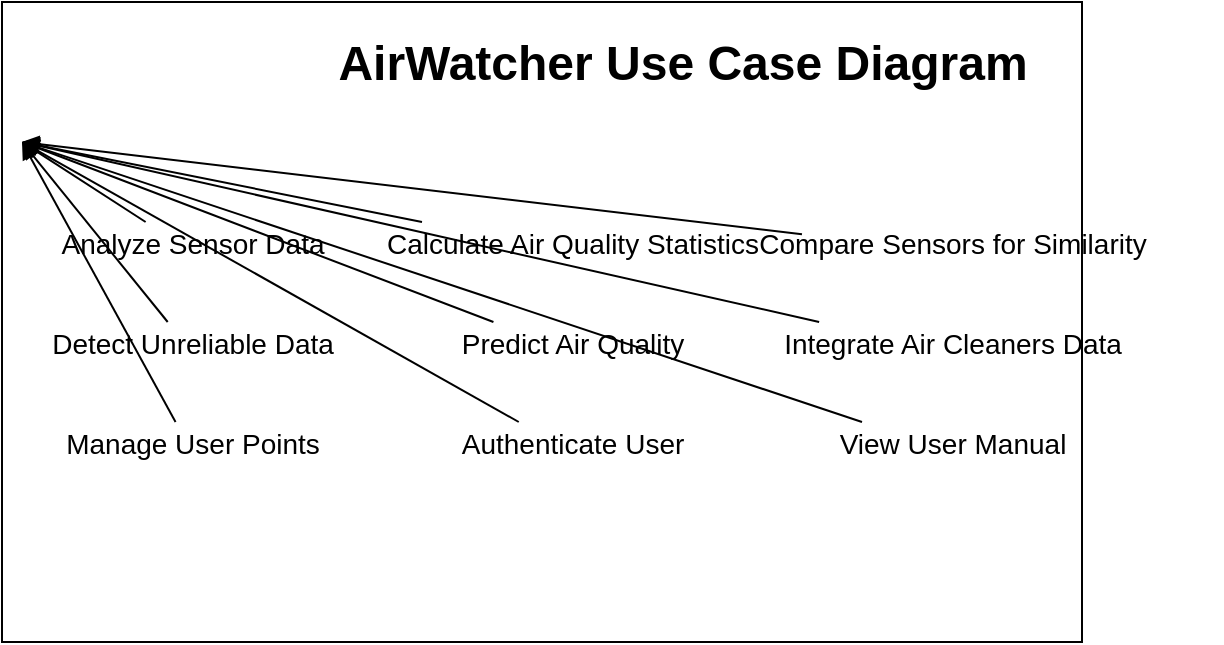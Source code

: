<mxfile version="14.5.1" type="google">
  <diagram name="Page-1" id="VQjZdTWsRmf2e59tX14D">
    <mxGraphModel dx="1338" dy="744" grid="1" gridSize="10" guides="1" tooltips="1" connect="1" arrows="1" fold="1" page="1" pageScale="1" pageWidth="827" pageHeight="1169" math="0" shadow="0">
      <root>
        <mxCell id="0" />
        <mxCell id="1" parent="0" />
        <mxCell id="2" value="" style="groupContainer" vertex="1" connectable="0" parent="1">
          <mxGeometry x="70" y="70" width="540" height="320" as="geometry" />
        </mxCell>
        <mxCell id="3" value="AirWatcher Use Case Diagram" style="text;html=1;strokeColor=none;fillColor=none;align=center;verticalAlign=middle;spacingTop=-8;fontSize=24;fontStyle=1;" vertex="1" parent="2">
          <mxGeometry x="70" y="20" width="540" height="30" as="geometry" />
        </mxCell>
        <mxCell id="4" value="" style="group" vertex="1" parent="2">
          <mxGeometry x="10" y="70" width="0" height="0" as="geometry" />
        </mxCell>
        <mxCell id="5" value="" style="group" vertex="1" parent="2">
          <mxGeometry x="10" y="100" width="520" height="200" as="geometry" />
        </mxCell>
        <mxCell id="6" value="Analyze Sensor Data" style="text;html=1;strokeColor=none;fillColor=none;align=center;verticalAlign=middle;spacingTop=-8;fontSize=14;" vertex="1" parent="2">
          <mxGeometry x="20" y="110" width="150" height="30" as="geometry" />
        </mxCell>
        <mxCell id="7" value="" style="endArrow=block;html=1;fillColor=#000000;dashed=0;strokeColor=#000000;" edge="1" parent="2" source="6" target="4">
          <mxGeometry relative="1" as="geometry" />
        </mxCell>
        <mxCell id="8" value="Calculate Air Quality Statistics" style="text;html=1;strokeColor=none;fillColor=none;align=center;verticalAlign=middle;spacingTop=-8;fontSize=14;" vertex="1" parent="2">
          <mxGeometry x="210" y="110" width="150" height="30" as="geometry" />
        </mxCell>
        <mxCell id="9" value="" style="endArrow=block;html=1;fillColor=#000000;dashed=0;strokeColor=#000000;" edge="1" parent="2" source="8" target="4">
          <mxGeometry relative="1" as="geometry" />
        </mxCell>
        <mxCell id="10" value="Compare Sensors for Similarity" style="text;html=1;strokeColor=none;fillColor=none;align=center;verticalAlign=middle;spacingTop=-8;fontSize=14;" vertex="1" parent="2">
          <mxGeometry x="400" y="110" width="150" height="30" as="geometry" />
        </mxCell>
        <mxCell id="11" value="" style="endArrow=block;html=1;fillColor=#000000;dashed=0;strokeColor=#000000;" edge="1" parent="2" source="10" target="4">
          <mxGeometry relative="1" as="geometry" />
        </mxCell>
        <mxCell id="12" value="Detect Unreliable Data" style="text;html=1;strokeColor=none;fillColor=none;align=center;verticalAlign=middle;spacingTop=-8;fontSize=14;" vertex="1" parent="2">
          <mxGeometry x="20" y="160" width="150" height="30" as="geometry" />
        </mxCell>
        <mxCell id="13" value="" style="endArrow=block;html=1;fillColor=#000000;dashed=0;strokeColor=#000000;" edge="1" parent="2" source="12" target="4">
          <mxGeometry relative="1" as="geometry" />
        </mxCell>
        <mxCell id="14" value="Predict Air Quality" style="text;html=1;strokeColor=none;fillColor=none;align=center;verticalAlign=middle;spacingTop=-8;fontSize=14;" vertex="1" parent="2">
          <mxGeometry x="210" y="160" width="150" height="30" as="geometry" />
        </mxCell>
        <mxCell id="15" value="" style="endArrow=block;html=1;fillColor=#000000;dashed=0;strokeColor=#000000;" edge="1" parent="2" source="14" target="4">
          <mxGeometry relative="1" as="geometry" />
        </mxCell>
        <mxCell id="16" value="Integrate Air Cleaners Data" style="text;html=1;strokeColor=none;fillColor=none;align=center;verticalAlign=middle;spacingTop=-8;fontSize=14;" vertex="1" parent="2">
          <mxGeometry x="400" y="160" width="150" height="30" as="geometry" />
        </mxCell>
        <mxCell id="17" value="" style="endArrow=block;html=1;fillColor=#000000;dashed=0;strokeColor=#000000;" edge="1" parent="2" source="16" target="4">
          <mxGeometry relative="1" as="geometry" />
        </mxCell>
        <mxCell id="18" value="Manage User Points" style="text;html=1;strokeColor=none;fillColor=none;align=center;verticalAlign=middle;spacingTop=-8;fontSize=14;" vertex="1" parent="2">
          <mxGeometry x="20" y="210" width="150" height="30" as="geometry" />
        </mxCell>
        <mxCell id="19" value="" style="endArrow=block;html=1;fillColor=#000000;dashed=0;strokeColor=#000000;" edge="1" parent="2" source="18" target="4">
          <mxGeometry relative="1" as="geometry" />
        </mxCell>
        <mxCell id="20" value="Authenticate User" style="text;html=1;strokeColor=none;fillColor=none;align=center;verticalAlign=middle;spacingTop=-8;fontSize=14;" vertex="1" parent="2">
          <mxGeometry x="210" y="210" width="150" height="30" as="geometry" />
        </mxCell>
        <mxCell id="21" value="" style="endArrow=block;html=1;fillColor=#000000;dashed=0;strokeColor=#000000;" edge="1" parent="2" source="20" target="4">
          <mxGeometry relative="1" as="geometry" />
        </mxCell>
        <mxCell id="22" value="View User Manual" style="text;html=1;strokeColor=none;fillColor=none;align=center;verticalAlign=middle;spacingTop=-8;fontSize=14;" vertex="1" parent="2">
          <mxGeometry x="400" y="210" width="150" height="30" as="geometry" />
        </mxCell>
        <mxCell id="23" value="" style="endArrow=block;html=1;fillColor=#000000;dashed=0;strokeColor=#000000;" edge="1" parent="2" source="22" target="4">
          <mxGeometry relative="1" as="geometry" />
        </mxCell>
      </root>
    </mxGraphModel>
  </diagram>
</mxfile>
